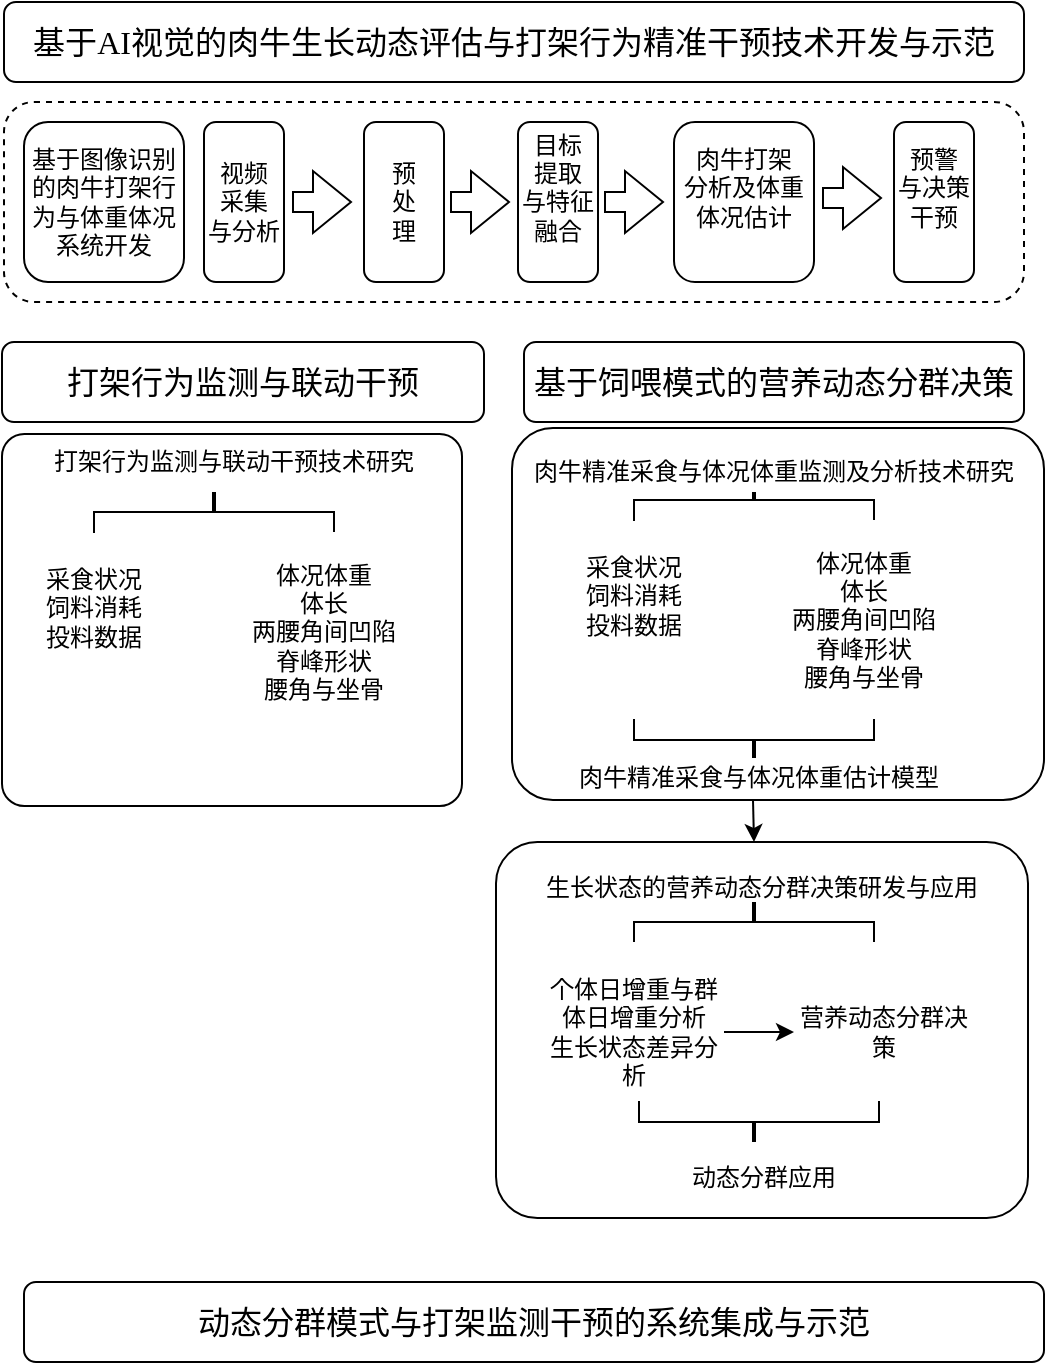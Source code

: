 <mxfile version="28.1.0">
  <diagram name="第 1 页" id="WD8VIAHi6MjTpHK_WqeY">
    <mxGraphModel dx="1426" dy="790" grid="1" gridSize="10" guides="1" tooltips="1" connect="1" arrows="1" fold="1" page="1" pageScale="1" pageWidth="827" pageHeight="1169" math="0" shadow="0">
      <root>
        <mxCell id="0" />
        <mxCell id="1" parent="0" />
        <mxCell id="-1a2qPzEKpFsN5fNEapE-47" value="" style="rounded=1;whiteSpace=wrap;html=1;arcSize=11;" vertex="1" parent="1">
          <mxGeometry x="406" y="700" width="266" height="188" as="geometry" />
        </mxCell>
        <mxCell id="-1a2qPzEKpFsN5fNEapE-43" value="" style="rounded=1;whiteSpace=wrap;html=1;arcSize=11;" vertex="1" parent="1">
          <mxGeometry x="414" y="493" width="266" height="186" as="geometry" />
        </mxCell>
        <mxCell id="-1a2qPzEKpFsN5fNEapE-42" value="" style="rounded=1;whiteSpace=wrap;html=1;arcSize=6;" vertex="1" parent="1">
          <mxGeometry x="159" y="496" width="230" height="186" as="geometry" />
        </mxCell>
        <mxCell id="-1a2qPzEKpFsN5fNEapE-1" value="&lt;p style=&quot;margin: 0pt 0pt 0.0pt; text-align: left; font-family: Calibri; font-size: 10.5pt;&quot; class=&quot;MsoNormal&quot;&gt;&lt;span style=&quot;font-family: 宋体; font-size: 12pt;&quot;&gt;&lt;font face=&quot;宋体&quot;&gt;基于&lt;/font&gt;AI视觉的肉牛生长动态评估与打架行为精准干预技术开发与示范&lt;/span&gt;&lt;span style=&quot;font-family: 宋体; font-size: 10.5pt;&quot;&gt;&lt;/span&gt;&lt;/p&gt;" style="rounded=1;whiteSpace=wrap;html=1;" vertex="1" parent="1">
          <mxGeometry x="160" y="280" width="510" height="40" as="geometry" />
        </mxCell>
        <mxCell id="-1a2qPzEKpFsN5fNEapE-3" value="&lt;p style=&quot;margin: 5pt 0pt; text-align: left; font-family: Calibri; font-size: 12pt; line-height: 24px;&quot; class=&quot;p&quot;&gt;&lt;span style=&quot;font-family: 宋体; font-size: 12pt;&quot;&gt;打架行为监测与联动干预&lt;/span&gt;&lt;span style=&quot;font-family: 宋体; font-size: 12pt;&quot;&gt;&lt;/span&gt;&lt;/p&gt;" style="rounded=1;whiteSpace=wrap;html=1;" vertex="1" parent="1">
          <mxGeometry x="159" y="450" width="241" height="40" as="geometry" />
        </mxCell>
        <mxCell id="-1a2qPzEKpFsN5fNEapE-4" value="&lt;p style=&quot;margin: 0pt 0pt 0.0pt; text-align: justify; font-family: &amp;quot;Times New Roman&amp;quot;; font-size: 10.5pt;&quot; class=&quot;MsoNormal&quot;&gt;&lt;span style=&quot;font-family: 宋体; font-size: 12pt;&quot;&gt;基于饲喂模式的营养动态分群决策&lt;/span&gt;&lt;/p&gt;" style="rounded=1;whiteSpace=wrap;html=1;" vertex="1" parent="1">
          <mxGeometry x="420" y="450" width="250" height="40" as="geometry" />
        </mxCell>
        <mxCell id="-1a2qPzEKpFsN5fNEapE-5" value="&lt;p style=&quot;margin: 0pt 0pt 0.0pt; text-align: justify; font-family: Calibri;&quot; class=&quot;MsoNormal&quot;&gt;&lt;span style=&quot;font-family: 宋体;&quot;&gt;&lt;font style=&quot;font-size: 16px;&quot;&gt;动态分群模式与打架监测干预的系统集成与示范&lt;/font&gt;&lt;/span&gt;&lt;/p&gt;" style="rounded=1;whiteSpace=wrap;html=1;" vertex="1" parent="1">
          <mxGeometry x="170" y="920" width="510" height="40" as="geometry" />
        </mxCell>
        <mxCell id="-1a2qPzEKpFsN5fNEapE-6" value="" style="rounded=1;whiteSpace=wrap;html=1;dashed=1;" vertex="1" parent="1">
          <mxGeometry x="160" y="330" width="510" height="100" as="geometry" />
        </mxCell>
        <mxCell id="-1a2qPzEKpFsN5fNEapE-7" value="基于图像识别的肉牛打架行为与体重体况系统开发" style="rounded=1;whiteSpace=wrap;html=1;" vertex="1" parent="1">
          <mxGeometry x="170" y="340" width="80" height="80" as="geometry" />
        </mxCell>
        <mxCell id="-1a2qPzEKpFsN5fNEapE-8" value="视频&lt;div&gt;采集&lt;/div&gt;&lt;div&gt;与分析&lt;/div&gt;" style="rounded=1;whiteSpace=wrap;html=1;" vertex="1" parent="1">
          <mxGeometry x="260" y="340" width="40" height="80" as="geometry" />
        </mxCell>
        <mxCell id="-1a2qPzEKpFsN5fNEapE-9" value="预&lt;div&gt;处&lt;/div&gt;&lt;div&gt;理&lt;/div&gt;" style="rounded=1;whiteSpace=wrap;html=1;" vertex="1" parent="1">
          <mxGeometry x="340" y="340" width="40" height="80" as="geometry" />
        </mxCell>
        <mxCell id="-1a2qPzEKpFsN5fNEapE-10" value="目标&lt;div&gt;提取&lt;/div&gt;&lt;div&gt;与特征&lt;/div&gt;&lt;div&gt;融合&lt;/div&gt;&lt;div&gt;&lt;br&gt;&lt;/div&gt;" style="rounded=1;whiteSpace=wrap;html=1;flipH=0;flipV=0;horizontal=1;fontStyle=0;verticalAlign=middle;" vertex="1" parent="1">
          <mxGeometry x="417" y="340" width="40" height="80" as="geometry" />
        </mxCell>
        <mxCell id="-1a2qPzEKpFsN5fNEapE-11" value="肉牛&lt;span style=&quot;background-color: transparent; color: light-dark(rgb(0, 0, 0), rgb(255, 255, 255));&quot;&gt;打架&lt;/span&gt;&lt;div&gt;分析&lt;span style=&quot;background-color: transparent; color: light-dark(rgb(0, 0, 0), rgb(255, 255, 255));&quot;&gt;及体重&lt;/span&gt;&lt;/div&gt;&lt;div&gt;&lt;span style=&quot;background-color: transparent; color: light-dark(rgb(0, 0, 0), rgb(255, 255, 255));&quot;&gt;体况估计&lt;/span&gt;&lt;/div&gt;&lt;div&gt;&lt;div&gt;&lt;br&gt;&lt;/div&gt;&lt;/div&gt;" style="rounded=1;whiteSpace=wrap;html=1;flipH=0;flipV=0;horizontal=1;fontStyle=0;verticalAlign=middle;" vertex="1" parent="1">
          <mxGeometry x="495" y="340" width="70" height="80" as="geometry" />
        </mxCell>
        <mxCell id="-1a2qPzEKpFsN5fNEapE-12" value="预警&lt;div&gt;与决策&lt;/div&gt;&lt;div&gt;干预&lt;/div&gt;&lt;div&gt;&lt;div&gt;&lt;br&gt;&lt;/div&gt;&lt;/div&gt;" style="rounded=1;whiteSpace=wrap;html=1;flipH=0;flipV=0;horizontal=1;fontStyle=0;verticalAlign=middle;" vertex="1" parent="1">
          <mxGeometry x="605" y="340" width="40" height="80" as="geometry" />
        </mxCell>
        <mxCell id="-1a2qPzEKpFsN5fNEapE-13" value="" style="shape=flexArrow;endArrow=classic;html=1;rounded=0;" edge="1" parent="1">
          <mxGeometry width="50" height="50" relative="1" as="geometry">
            <mxPoint x="304" y="380" as="sourcePoint" />
            <mxPoint x="334" y="380" as="targetPoint" />
          </mxGeometry>
        </mxCell>
        <mxCell id="-1a2qPzEKpFsN5fNEapE-14" value="" style="shape=flexArrow;endArrow=classic;html=1;rounded=0;" edge="1" parent="1">
          <mxGeometry width="50" height="50" relative="1" as="geometry">
            <mxPoint x="383" y="380" as="sourcePoint" />
            <mxPoint x="413" y="380" as="targetPoint" />
          </mxGeometry>
        </mxCell>
        <mxCell id="-1a2qPzEKpFsN5fNEapE-16" value="" style="shape=flexArrow;endArrow=classic;html=1;rounded=0;" edge="1" parent="1">
          <mxGeometry width="50" height="50" relative="1" as="geometry">
            <mxPoint x="460" y="380" as="sourcePoint" />
            <mxPoint x="490" y="380" as="targetPoint" />
          </mxGeometry>
        </mxCell>
        <mxCell id="-1a2qPzEKpFsN5fNEapE-17" value="" style="shape=flexArrow;endArrow=classic;html=1;rounded=0;" edge="1" parent="1">
          <mxGeometry width="50" height="50" relative="1" as="geometry">
            <mxPoint x="569" y="378" as="sourcePoint" />
            <mxPoint x="599" y="378" as="targetPoint" />
          </mxGeometry>
        </mxCell>
        <mxCell id="-1a2qPzEKpFsN5fNEapE-18" value="&lt;p style=&quot;margin: 0pt 0pt 0.0pt; text-align: justify; font-family: 等线;&quot; class=&quot;MsoNormal&quot;&gt;&lt;span style=&quot;font-family: 宋体;&quot;&gt;&lt;font&gt;打架行为监测与联动干预技术研究&lt;/font&gt;&lt;/span&gt;&lt;/p&gt;" style="rounded=0;whiteSpace=wrap;html=1;strokeColor=none;" vertex="1" parent="1">
          <mxGeometry x="180" y="500" width="190" height="20" as="geometry" />
        </mxCell>
        <mxCell id="-1a2qPzEKpFsN5fNEapE-19" value="采食状况&lt;div&gt;饲料消耗&lt;/div&gt;&lt;div&gt;投料数据&lt;br&gt;&lt;div&gt;&lt;br&gt;&lt;/div&gt;&lt;/div&gt;" style="rounded=0;whiteSpace=wrap;html=1;strokeColor=none;" vertex="1" parent="1">
          <mxGeometry x="430" y="539" width="90" height="90" as="geometry" />
        </mxCell>
        <mxCell id="-1a2qPzEKpFsN5fNEapE-20" value="" style="shape=partialRectangle;whiteSpace=wrap;html=1;bottom=1;right=1;left=1;top=0;fillColor=none;routingCenterX=-0.5;rotation=-180;" vertex="1" parent="1">
          <mxGeometry x="475" y="529" width="120" height="10" as="geometry" />
        </mxCell>
        <mxCell id="-1a2qPzEKpFsN5fNEapE-21" value="" style="line;strokeWidth=2;direction=south;html=1;" vertex="1" parent="1">
          <mxGeometry x="530" y="519" width="10" height="10" as="geometry" />
        </mxCell>
        <mxCell id="-1a2qPzEKpFsN5fNEapE-23" value="&lt;div&gt;&lt;div&gt;体况体重&lt;/div&gt;&lt;/div&gt;&lt;div&gt;体长&lt;/div&gt;&lt;div&gt;两腰角间凹陷&lt;/div&gt;&lt;div&gt;脊峰形状&lt;/div&gt;&lt;div&gt;腰角与坐骨&lt;/div&gt;" style="rounded=0;whiteSpace=wrap;html=1;strokeColor=none;" vertex="1" parent="1">
          <mxGeometry x="545" y="539" width="90" height="100" as="geometry" />
        </mxCell>
        <mxCell id="-1a2qPzEKpFsN5fNEapE-24" value="&lt;p style=&quot;margin: 0pt 0pt 0.0pt; text-align: justify; font-family: 等线;&quot; class=&quot;MsoNormal&quot;&gt;&lt;font&gt;肉牛精准采食与体况体重监测及分析技术研究&lt;/font&gt;&lt;span style=&quot;font-size: 12pt; font-size: 12pt;&quot;&gt;&lt;/span&gt;&lt;/p&gt;" style="rounded=0;whiteSpace=wrap;html=1;strokeColor=none;" vertex="1" parent="1">
          <mxGeometry x="420" y="500" width="250" height="25" as="geometry" />
        </mxCell>
        <mxCell id="-1a2qPzEKpFsN5fNEapE-25" value="采食状况&lt;div&gt;饲料消耗&lt;/div&gt;&lt;div&gt;投料数据&lt;br&gt;&lt;div&gt;&lt;br&gt;&lt;/div&gt;&lt;/div&gt;" style="rounded=0;whiteSpace=wrap;html=1;strokeColor=none;" vertex="1" parent="1">
          <mxGeometry x="160" y="545" width="90" height="90" as="geometry" />
        </mxCell>
        <mxCell id="-1a2qPzEKpFsN5fNEapE-26" value="" style="shape=partialRectangle;whiteSpace=wrap;html=1;bottom=1;right=1;left=1;top=0;fillColor=none;routingCenterX=-0.5;rotation=-180;" vertex="1" parent="1">
          <mxGeometry x="205" y="535" width="120" height="10" as="geometry" />
        </mxCell>
        <mxCell id="-1a2qPzEKpFsN5fNEapE-27" value="" style="line;strokeWidth=2;direction=south;html=1;" vertex="1" parent="1">
          <mxGeometry x="260" y="525" width="10" height="10" as="geometry" />
        </mxCell>
        <mxCell id="-1a2qPzEKpFsN5fNEapE-28" value="&lt;div&gt;&lt;div&gt;体况体重&lt;/div&gt;&lt;/div&gt;&lt;div&gt;体长&lt;/div&gt;&lt;div&gt;两腰角间凹陷&lt;/div&gt;&lt;div&gt;脊峰形状&lt;/div&gt;&lt;div&gt;腰角与坐骨&lt;/div&gt;" style="rounded=0;whiteSpace=wrap;html=1;strokeColor=none;" vertex="1" parent="1">
          <mxGeometry x="275" y="545" width="90" height="100" as="geometry" />
        </mxCell>
        <mxCell id="-1a2qPzEKpFsN5fNEapE-29" value="" style="shape=partialRectangle;whiteSpace=wrap;html=1;bottom=1;right=1;left=1;top=0;fillColor=none;routingCenterX=-0.5;rotation=-180;direction=west;" vertex="1" parent="1">
          <mxGeometry x="475" y="639" width="120" height="10" as="geometry" />
        </mxCell>
        <mxCell id="-1a2qPzEKpFsN5fNEapE-30" value="" style="line;strokeWidth=2;direction=south;html=1;" vertex="1" parent="1">
          <mxGeometry x="530" y="649" width="10" height="10" as="geometry" />
        </mxCell>
        <mxCell id="-1a2qPzEKpFsN5fNEapE-31" value="肉牛精准采食与体况体重估计模型" style="rounded=0;whiteSpace=wrap;html=1;strokeColor=none;" vertex="1" parent="1">
          <mxGeometry x="440" y="658" width="195" height="20" as="geometry" />
        </mxCell>
        <mxCell id="-1a2qPzEKpFsN5fNEapE-32" value="" style="endArrow=classic;html=1;rounded=0;" edge="1" parent="1">
          <mxGeometry width="50" height="50" relative="1" as="geometry">
            <mxPoint x="534.5" y="679" as="sourcePoint" />
            <mxPoint x="535" y="700" as="targetPoint" />
          </mxGeometry>
        </mxCell>
        <mxCell id="-1a2qPzEKpFsN5fNEapE-33" value="&lt;p style=&quot;margin: 0pt 0pt 0.0pt; text-align: justify; font-family: 等线;&quot; class=&quot;MsoNormal&quot;&gt;&lt;font&gt;生长状态的营养动态分群决策研发与应用&lt;/font&gt;&lt;/p&gt;" style="rounded=0;whiteSpace=wrap;html=1;strokeColor=none;" vertex="1" parent="1">
          <mxGeometry x="414" y="710" width="250" height="25" as="geometry" />
        </mxCell>
        <mxCell id="-1a2qPzEKpFsN5fNEapE-34" value="" style="shape=partialRectangle;whiteSpace=wrap;html=1;bottom=1;right=1;left=1;top=0;fillColor=none;routingCenterX=-0.5;rotation=-180;" vertex="1" parent="1">
          <mxGeometry x="475" y="740" width="120" height="10" as="geometry" />
        </mxCell>
        <mxCell id="-1a2qPzEKpFsN5fNEapE-35" value="" style="line;strokeWidth=2;direction=south;html=1;" vertex="1" parent="1">
          <mxGeometry x="530" y="730" width="10" height="10" as="geometry" />
        </mxCell>
        <mxCell id="-1a2qPzEKpFsN5fNEapE-41" style="edgeStyle=orthogonalEdgeStyle;rounded=0;orthogonalLoop=1;jettySize=auto;html=1;exitX=1;exitY=0.5;exitDx=0;exitDy=0;entryX=0;entryY=0.5;entryDx=0;entryDy=0;" edge="1" parent="1" source="-1a2qPzEKpFsN5fNEapE-36" target="-1a2qPzEKpFsN5fNEapE-38">
          <mxGeometry relative="1" as="geometry" />
        </mxCell>
        <mxCell id="-1a2qPzEKpFsN5fNEapE-36" value="&lt;div&gt;&lt;div&gt;个体日增重与群体日增重分析&lt;/div&gt;&lt;/div&gt;&lt;div&gt;生长状态差异分析&lt;/div&gt;" style="rounded=0;whiteSpace=wrap;html=1;strokeColor=none;" vertex="1" parent="1">
          <mxGeometry x="430" y="750" width="90" height="90" as="geometry" />
        </mxCell>
        <mxCell id="-1a2qPzEKpFsN5fNEapE-38" value="&lt;div&gt;&lt;div&gt;营养动态分群决策&lt;/div&gt;&lt;/div&gt;" style="rounded=0;whiteSpace=wrap;html=1;strokeColor=none;" vertex="1" parent="1">
          <mxGeometry x="555" y="750" width="90" height="90" as="geometry" />
        </mxCell>
        <mxCell id="-1a2qPzEKpFsN5fNEapE-44" value="" style="shape=partialRectangle;whiteSpace=wrap;html=1;bottom=1;right=1;left=1;top=0;fillColor=none;routingCenterX=-0.5;rotation=-180;direction=west;" vertex="1" parent="1">
          <mxGeometry x="477.5" y="830" width="120" height="10" as="geometry" />
        </mxCell>
        <mxCell id="-1a2qPzEKpFsN5fNEapE-45" value="" style="line;strokeWidth=2;direction=south;html=1;" vertex="1" parent="1">
          <mxGeometry x="530" y="840" width="10" height="10" as="geometry" />
        </mxCell>
        <mxCell id="-1a2qPzEKpFsN5fNEapE-46" value="&lt;p style=&quot;margin: 0pt 0pt 0.0pt; text-align: justify; font-family: 等线;&quot; class=&quot;MsoNormal&quot;&gt;&lt;font&gt;动态分群应用&lt;/font&gt;&lt;/p&gt;" style="rounded=0;whiteSpace=wrap;html=1;strokeColor=none;" vertex="1" parent="1">
          <mxGeometry x="430" y="850" width="220" height="35" as="geometry" />
        </mxCell>
      </root>
    </mxGraphModel>
  </diagram>
</mxfile>
